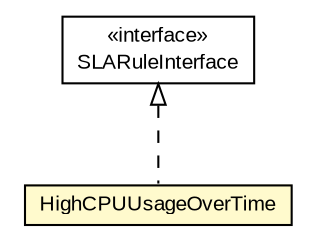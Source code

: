#!/usr/local/bin/dot
#
# Class diagram 
# Generated by UMLGraph version R5_6-24-gf6e263 (http://www.umlgraph.org/)
#

digraph G {
	edge [fontname="arial",fontsize=10,labelfontname="arial",labelfontsize=10];
	node [fontname="arial",fontsize=10,shape=plaintext];
	nodesep=0.25;
	ranksep=0.5;
	// org.miloss.fgsms.plugins.sla.SLARuleInterface
	c628696 [label=<<table title="org.miloss.fgsms.plugins.sla.SLARuleInterface" border="0" cellborder="1" cellspacing="0" cellpadding="2" port="p" href="../../plugins/sla/SLARuleInterface.html">
		<tr><td><table border="0" cellspacing="0" cellpadding="1">
<tr><td align="center" balign="center"> &#171;interface&#187; </td></tr>
<tr><td align="center" balign="center"> SLARuleInterface </td></tr>
		</table></td></tr>
		</table>>, URL="../../plugins/sla/SLARuleInterface.html", fontname="arial", fontcolor="black", fontsize=10.0];
	// org.miloss.fgsms.sla.rules.HighCPUUsageOverTime
	c629482 [label=<<table title="org.miloss.fgsms.sla.rules.HighCPUUsageOverTime" border="0" cellborder="1" cellspacing="0" cellpadding="2" port="p" bgcolor="lemonChiffon" href="./HighCPUUsageOverTime.html">
		<tr><td><table border="0" cellspacing="0" cellpadding="1">
<tr><td align="center" balign="center"> HighCPUUsageOverTime </td></tr>
		</table></td></tr>
		</table>>, URL="./HighCPUUsageOverTime.html", fontname="arial", fontcolor="black", fontsize=10.0];
	//org.miloss.fgsms.sla.rules.HighCPUUsageOverTime implements org.miloss.fgsms.plugins.sla.SLARuleInterface
	c628696:p -> c629482:p [dir=back,arrowtail=empty,style=dashed];
}

